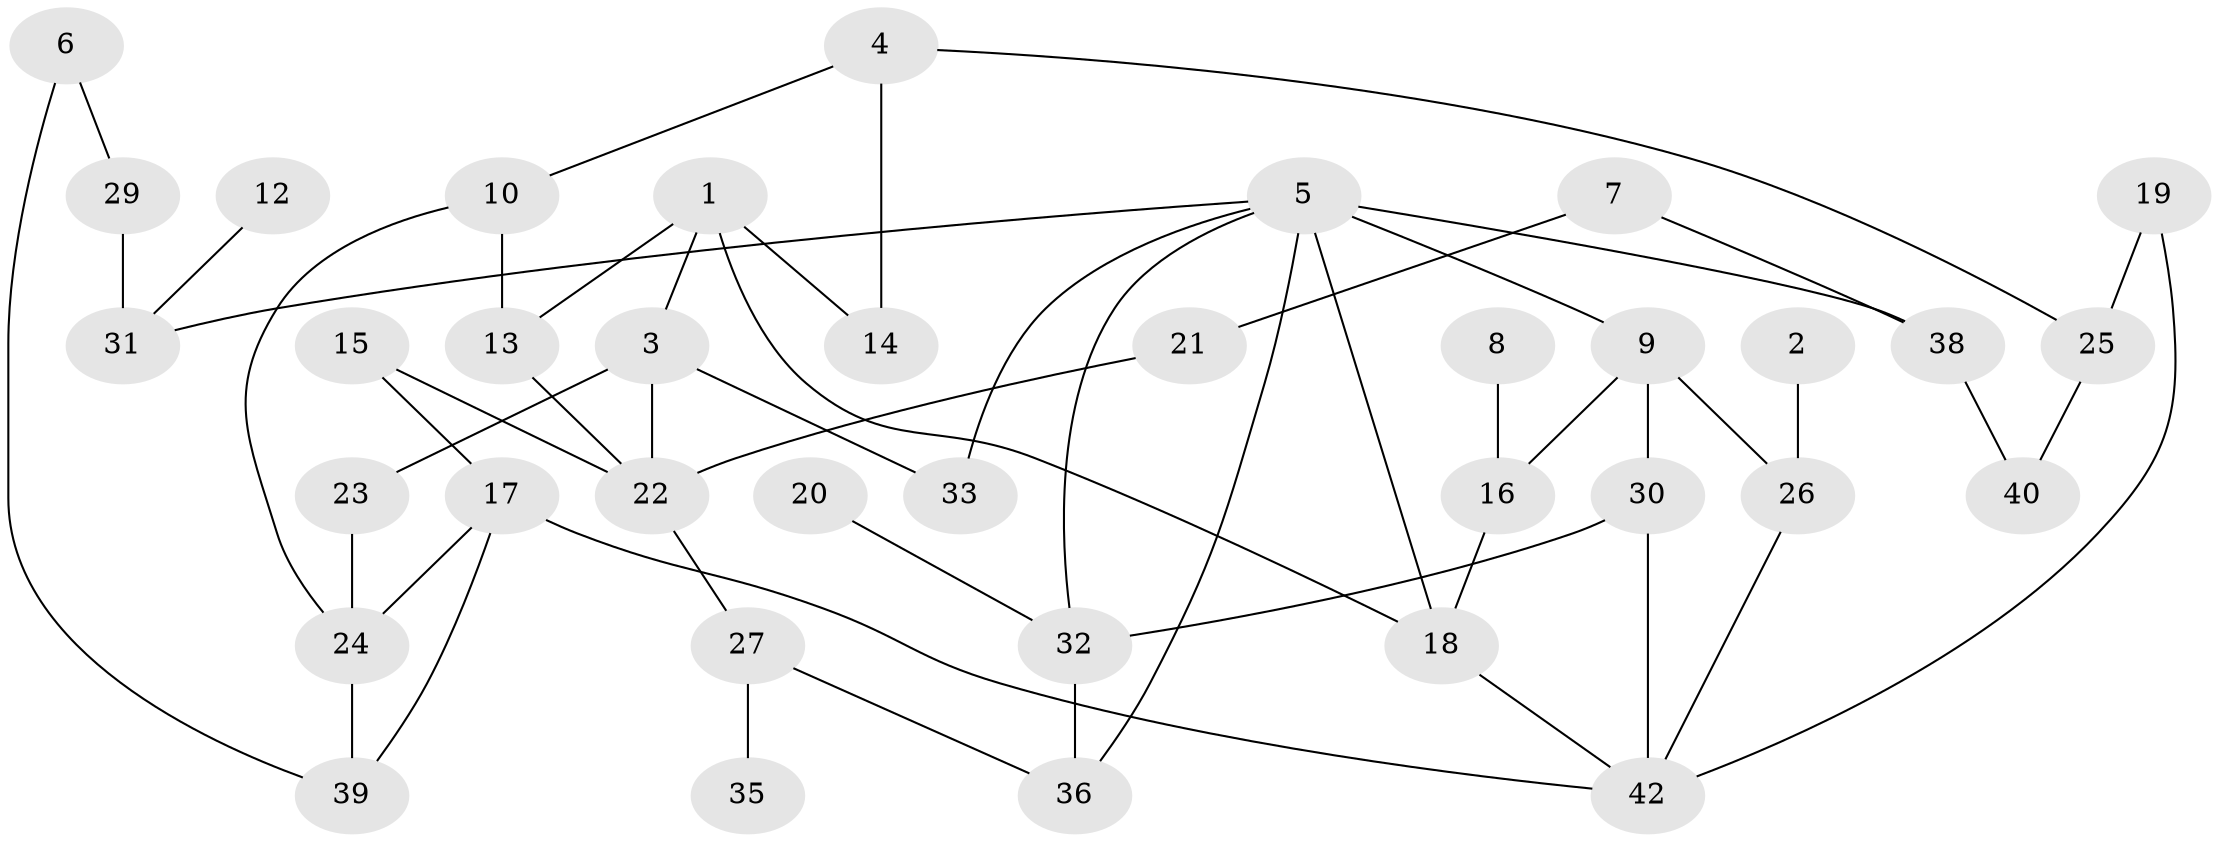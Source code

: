 // original degree distribution, {1: 0.15254237288135594, 2: 0.288135593220339, 5: 0.06779661016949153, 3: 0.3220338983050847, 4: 0.06779661016949153, 0: 0.0847457627118644, 6: 0.01694915254237288}
// Generated by graph-tools (version 1.1) at 2025/47/03/04/25 22:47:58]
// undirected, 37 vertices, 53 edges
graph export_dot {
  node [color=gray90,style=filled];
  1;
  2;
  3;
  4;
  5;
  6;
  7;
  8;
  9;
  10;
  12;
  13;
  14;
  15;
  16;
  17;
  18;
  19;
  20;
  21;
  22;
  23;
  24;
  25;
  26;
  27;
  29;
  30;
  31;
  32;
  33;
  35;
  36;
  38;
  39;
  40;
  42;
  1 -- 3 [weight=1.0];
  1 -- 13 [weight=1.0];
  1 -- 14 [weight=1.0];
  1 -- 18 [weight=1.0];
  2 -- 26 [weight=1.0];
  3 -- 22 [weight=1.0];
  3 -- 23 [weight=1.0];
  3 -- 33 [weight=1.0];
  4 -- 10 [weight=1.0];
  4 -- 14 [weight=1.0];
  4 -- 25 [weight=1.0];
  5 -- 9 [weight=1.0];
  5 -- 18 [weight=1.0];
  5 -- 31 [weight=1.0];
  5 -- 32 [weight=1.0];
  5 -- 33 [weight=1.0];
  5 -- 36 [weight=1.0];
  5 -- 38 [weight=1.0];
  6 -- 29 [weight=1.0];
  6 -- 39 [weight=1.0];
  7 -- 21 [weight=1.0];
  7 -- 38 [weight=1.0];
  8 -- 16 [weight=1.0];
  9 -- 16 [weight=1.0];
  9 -- 26 [weight=1.0];
  9 -- 30 [weight=1.0];
  10 -- 13 [weight=1.0];
  10 -- 24 [weight=1.0];
  12 -- 31 [weight=1.0];
  13 -- 22 [weight=1.0];
  15 -- 17 [weight=1.0];
  15 -- 22 [weight=1.0];
  16 -- 18 [weight=1.0];
  17 -- 24 [weight=1.0];
  17 -- 39 [weight=1.0];
  17 -- 42 [weight=1.0];
  18 -- 42 [weight=1.0];
  19 -- 25 [weight=1.0];
  19 -- 42 [weight=1.0];
  20 -- 32 [weight=1.0];
  21 -- 22 [weight=1.0];
  22 -- 27 [weight=1.0];
  23 -- 24 [weight=1.0];
  24 -- 39 [weight=1.0];
  25 -- 40 [weight=1.0];
  26 -- 42 [weight=1.0];
  27 -- 35 [weight=1.0];
  27 -- 36 [weight=1.0];
  29 -- 31 [weight=1.0];
  30 -- 32 [weight=1.0];
  30 -- 42 [weight=1.0];
  32 -- 36 [weight=1.0];
  38 -- 40 [weight=1.0];
}
